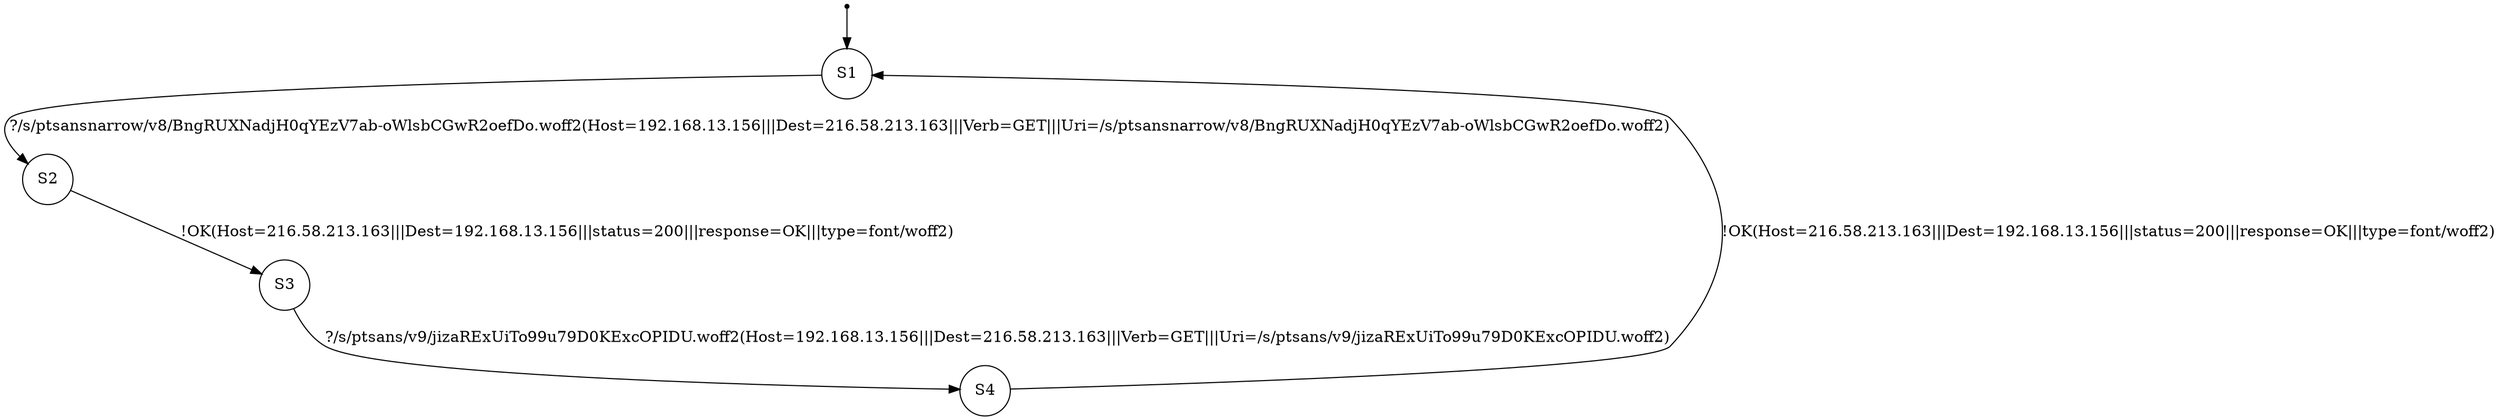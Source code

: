 digraph LTS {
S00[shape=point]
S1[label=S1,shape=circle];
S2[label=S2,shape=circle];
S3[label=S3,shape=circle];
S4[label=S4,shape=circle];
S00 -> S1
S1 -> S2[label ="?/s/ptsansnarrow/v8/BngRUXNadjH0qYEzV7ab-oWlsbCGwR2oefDo.woff2(Host=192.168.13.156|||Dest=216.58.213.163|||Verb=GET|||Uri=/s/ptsansnarrow/v8/BngRUXNadjH0qYEzV7ab-oWlsbCGwR2oefDo.woff2)"];
S2 -> S3[label ="!OK(Host=216.58.213.163|||Dest=192.168.13.156|||status=200|||response=OK|||type=font/woff2)"];
S3 -> S4[label ="?/s/ptsans/v9/jizaRExUiTo99u79D0KExcOPIDU.woff2(Host=192.168.13.156|||Dest=216.58.213.163|||Verb=GET|||Uri=/s/ptsans/v9/jizaRExUiTo99u79D0KExcOPIDU.woff2)"];
S4 -> S1[label ="!OK(Host=216.58.213.163|||Dest=192.168.13.156|||status=200|||response=OK|||type=font/woff2)"];
}
